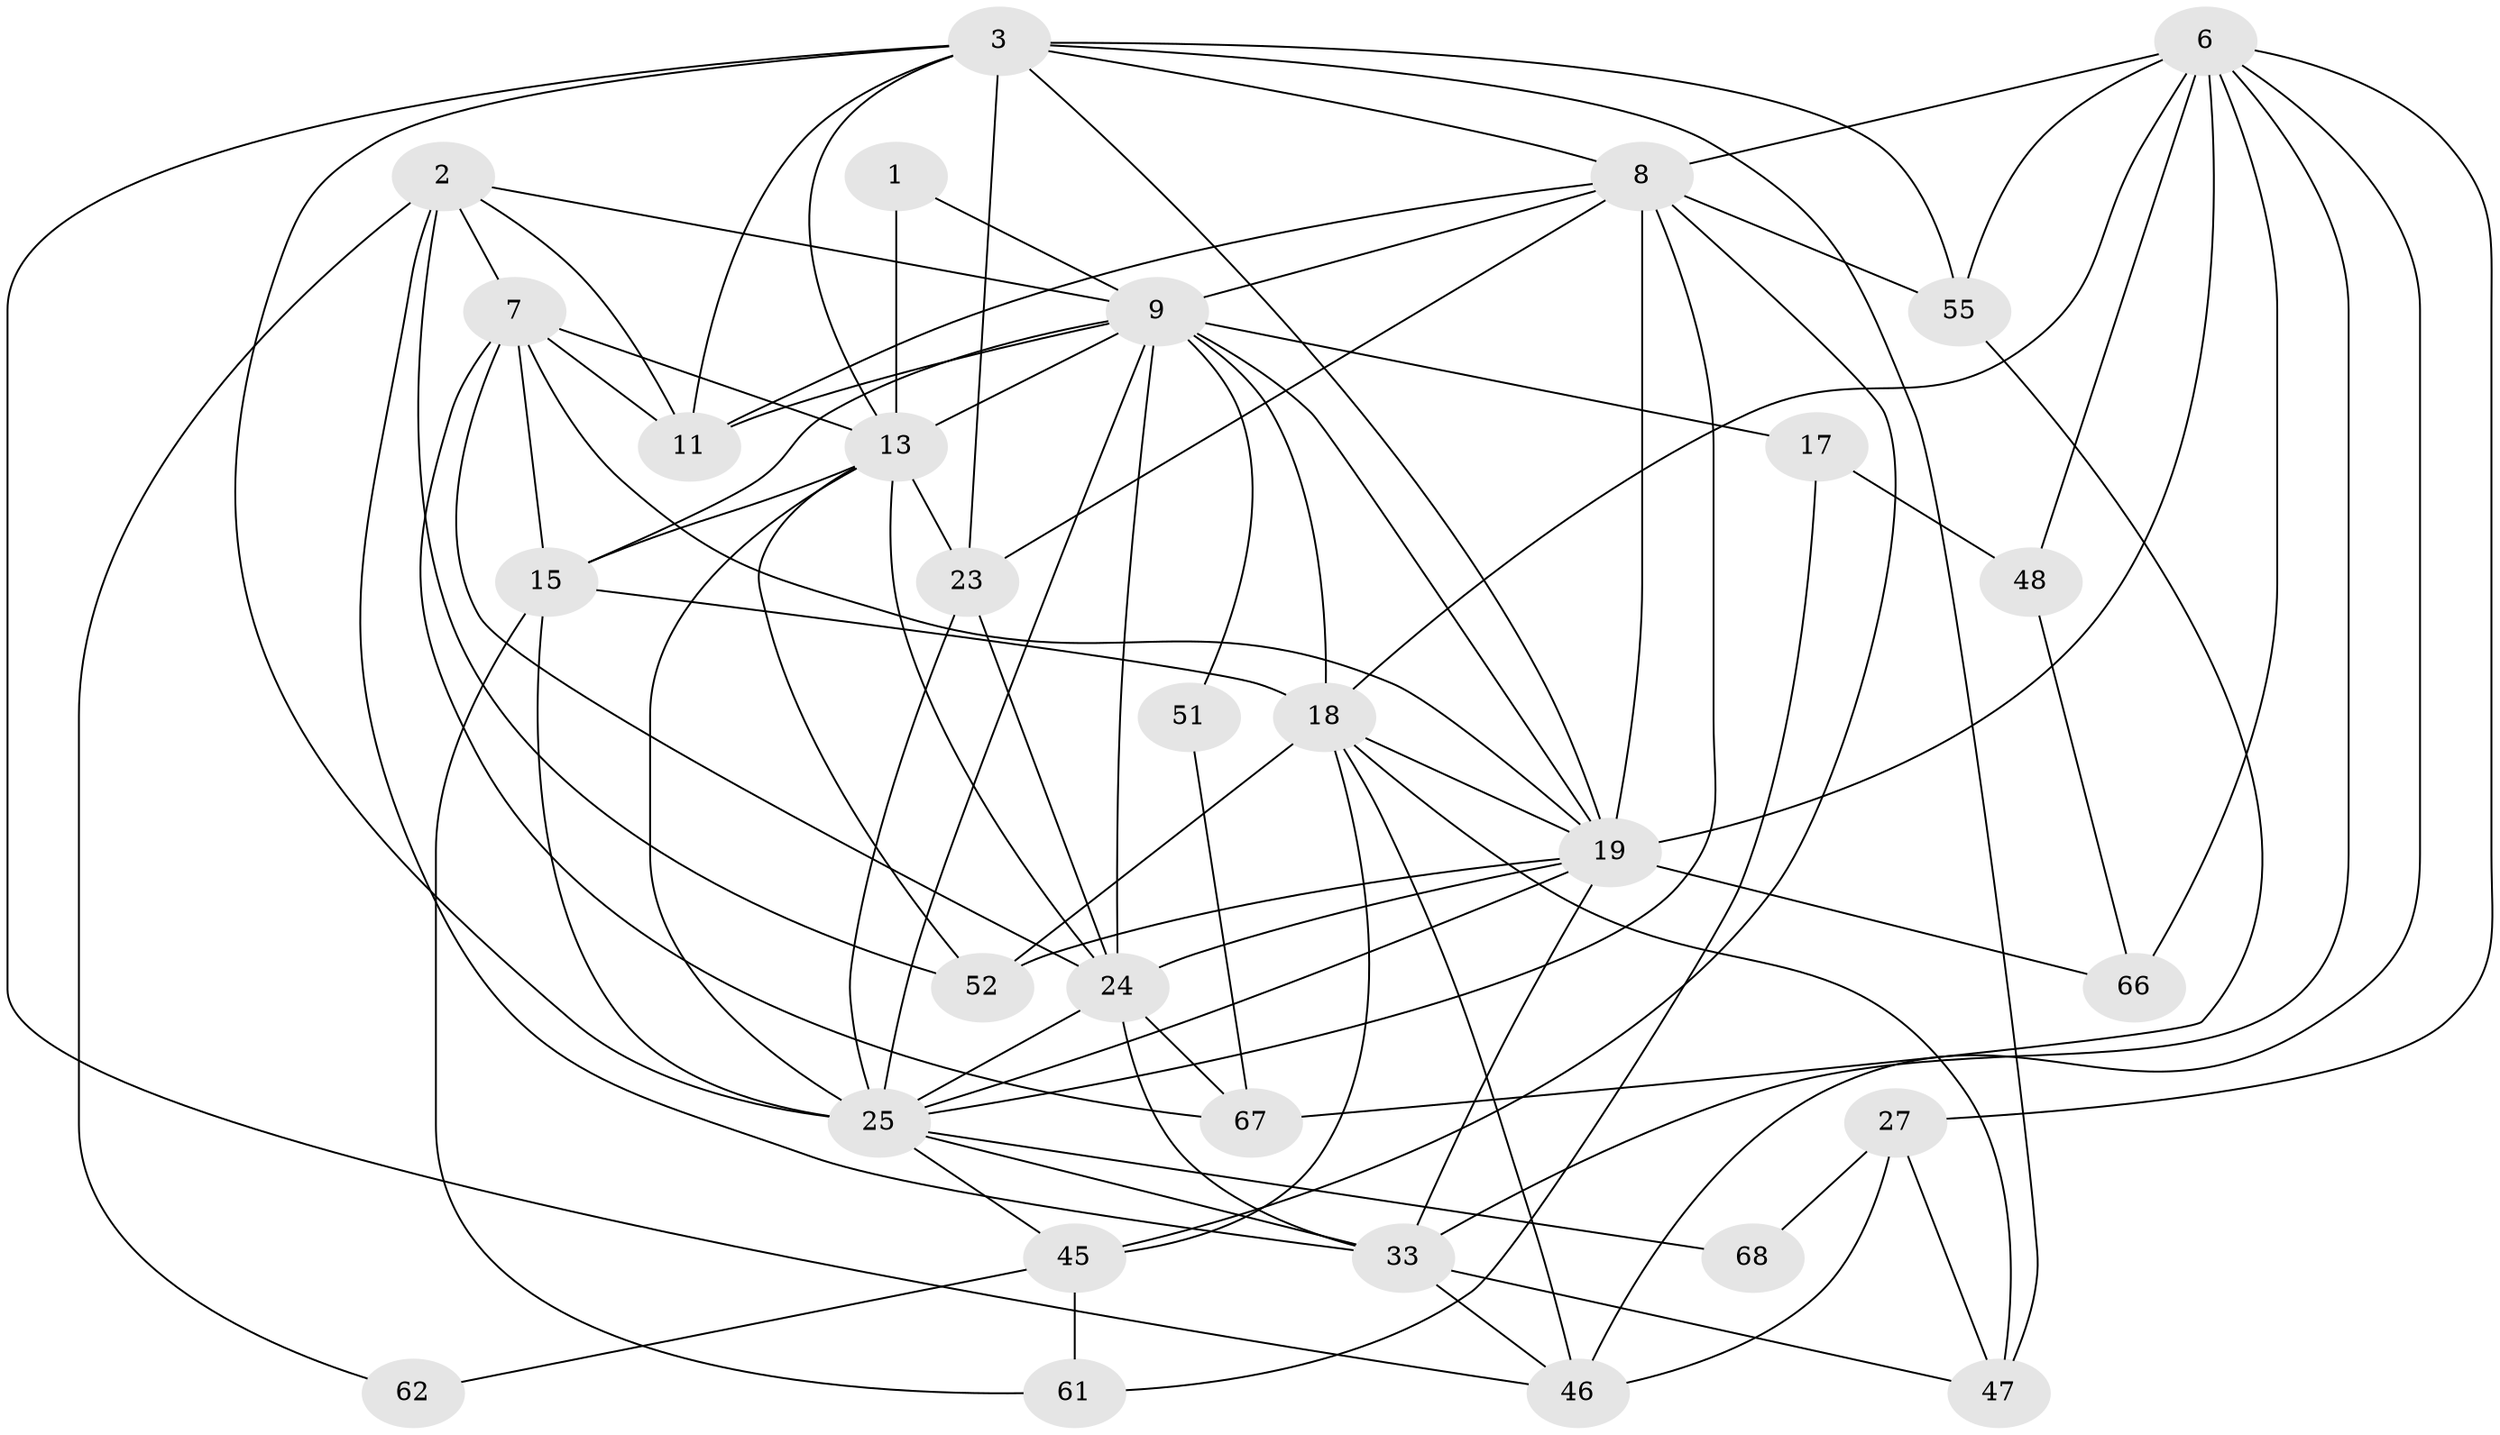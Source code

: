 // original degree distribution, {2: 0.13333333333333333, 4: 0.25333333333333335, 5: 0.2, 3: 0.28, 7: 0.08, 6: 0.05333333333333334}
// Generated by graph-tools (version 1.1) at 2025/18/03/04/25 18:18:51]
// undirected, 30 vertices, 86 edges
graph export_dot {
graph [start="1"]
  node [color=gray90,style=filled];
  1 [super="+41"];
  2 [super="+5+49+65"];
  3 [super="+4+26"];
  6 [super="+43+16+73"];
  7 [super="+21+20"];
  8 [super="+10+64+34"];
  9 [super="+14+12"];
  11 [super="+63+32"];
  13 [super="+54+36"];
  15 [super="+30"];
  17;
  18 [super="+22+31"];
  19 [super="+39+70"];
  23 [super="+37+53"];
  24 [super="+60+40+28"];
  25 [super="+42+38"];
  27 [super="+71"];
  33 [super="+58+57"];
  45;
  46;
  47 [super="+56"];
  48 [super="+59"];
  51;
  52;
  55;
  61;
  62;
  66;
  67;
  68;
  1 -- 13 [weight=2];
  1 -- 9;
  2 -- 33;
  2 -- 52;
  2 -- 11;
  2 -- 9;
  2 -- 62;
  2 -- 7;
  3 -- 55;
  3 -- 23 [weight=2];
  3 -- 8;
  3 -- 25 [weight=2];
  3 -- 46;
  3 -- 19 [weight=2];
  3 -- 13;
  3 -- 11;
  3 -- 47;
  6 -- 18;
  6 -- 66;
  6 -- 46;
  6 -- 33;
  6 -- 8;
  6 -- 27 [weight=2];
  6 -- 55;
  6 -- 48;
  6 -- 19 [weight=2];
  7 -- 67;
  7 -- 11 [weight=3];
  7 -- 15;
  7 -- 24;
  7 -- 13;
  7 -- 19;
  8 -- 55;
  8 -- 9;
  8 -- 11;
  8 -- 45;
  8 -- 19;
  8 -- 25;
  8 -- 23;
  9 -- 24;
  9 -- 51;
  9 -- 19 [weight=2];
  9 -- 13;
  9 -- 15;
  9 -- 17;
  9 -- 25 [weight=2];
  9 -- 11;
  9 -- 18;
  13 -- 52;
  13 -- 24;
  13 -- 25 [weight=3];
  13 -- 23;
  13 -- 15;
  15 -- 18;
  15 -- 61;
  15 -- 25;
  17 -- 61;
  17 -- 48;
  18 -- 52;
  18 -- 45;
  18 -- 47 [weight=2];
  18 -- 19;
  18 -- 46;
  19 -- 33;
  19 -- 25;
  19 -- 66;
  19 -- 52;
  19 -- 24;
  23 -- 24 [weight=2];
  23 -- 25;
  24 -- 67;
  24 -- 25;
  24 -- 33;
  25 -- 45;
  25 -- 68;
  25 -- 33;
  27 -- 47;
  27 -- 68;
  27 -- 46;
  33 -- 46;
  33 -- 47;
  45 -- 61;
  45 -- 62;
  48 -- 66;
  51 -- 67;
  55 -- 67;
}
